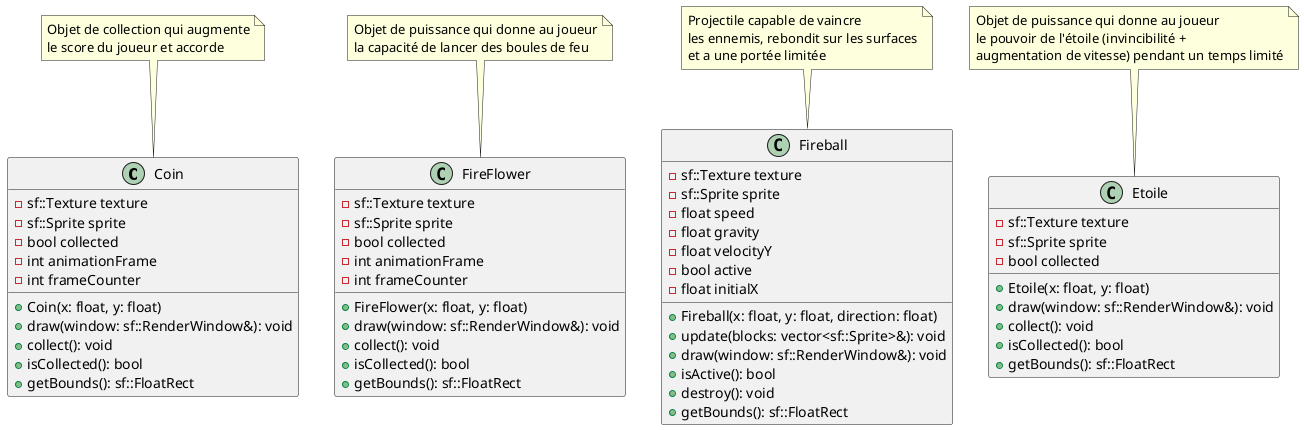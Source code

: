 @startuml Item_Classes_Diagram

class Coin {
  - sf::Texture texture
  - sf::Sprite sprite
  - bool collected
  - int animationFrame
  - int frameCounter

  + Coin(x: float, y: float)
  + draw(window: sf::RenderWindow&): void
  + collect(): void
  + isCollected(): bool
  + getBounds(): sf::FloatRect
}

class FireFlower {
  - sf::Texture texture
  - sf::Sprite sprite
  - bool collected
  - int animationFrame
  - int frameCounter

  + FireFlower(x: float, y: float)
  + draw(window: sf::RenderWindow&): void
  + collect(): void
  + isCollected(): bool
  + getBounds(): sf::FloatRect
}

class Fireball {
  - sf::Texture texture
  - sf::Sprite sprite
  - float speed
  - float gravity
  - float velocityY
  - bool active
  - float initialX

  + Fireball(x: float, y: float, direction: float)
  + update(blocks: vector<sf::Sprite>&): void
  + draw(window: sf::RenderWindow&): void
  + isActive(): bool
  + destroy(): void
  + getBounds(): sf::FloatRect
}

class Etoile {
  - sf::Texture texture
  - sf::Sprite sprite
  - bool collected

  + Etoile(x: float, y: float)
  + draw(window: sf::RenderWindow&): void
  + collect(): void
  + isCollected(): bool
  + getBounds(): sf::FloatRect
}

note top of Etoile
  Objet de puissance qui donne au joueur
  le pouvoir de l'étoile (invincibilité +
  augmentation de vitesse) pendant un temps limité
end note

note top of FireFlower
  Objet de puissance qui donne au joueur
  la capacité de lancer des boules de feu
end note

note top of Fireball
  Projectile capable de vaincre
  les ennemis, rebondit sur les surfaces
  et a une portée limitée
end note

note top of Coin
  Objet de collection qui augmente
  le score du joueur et accorde
end note

@enduml
